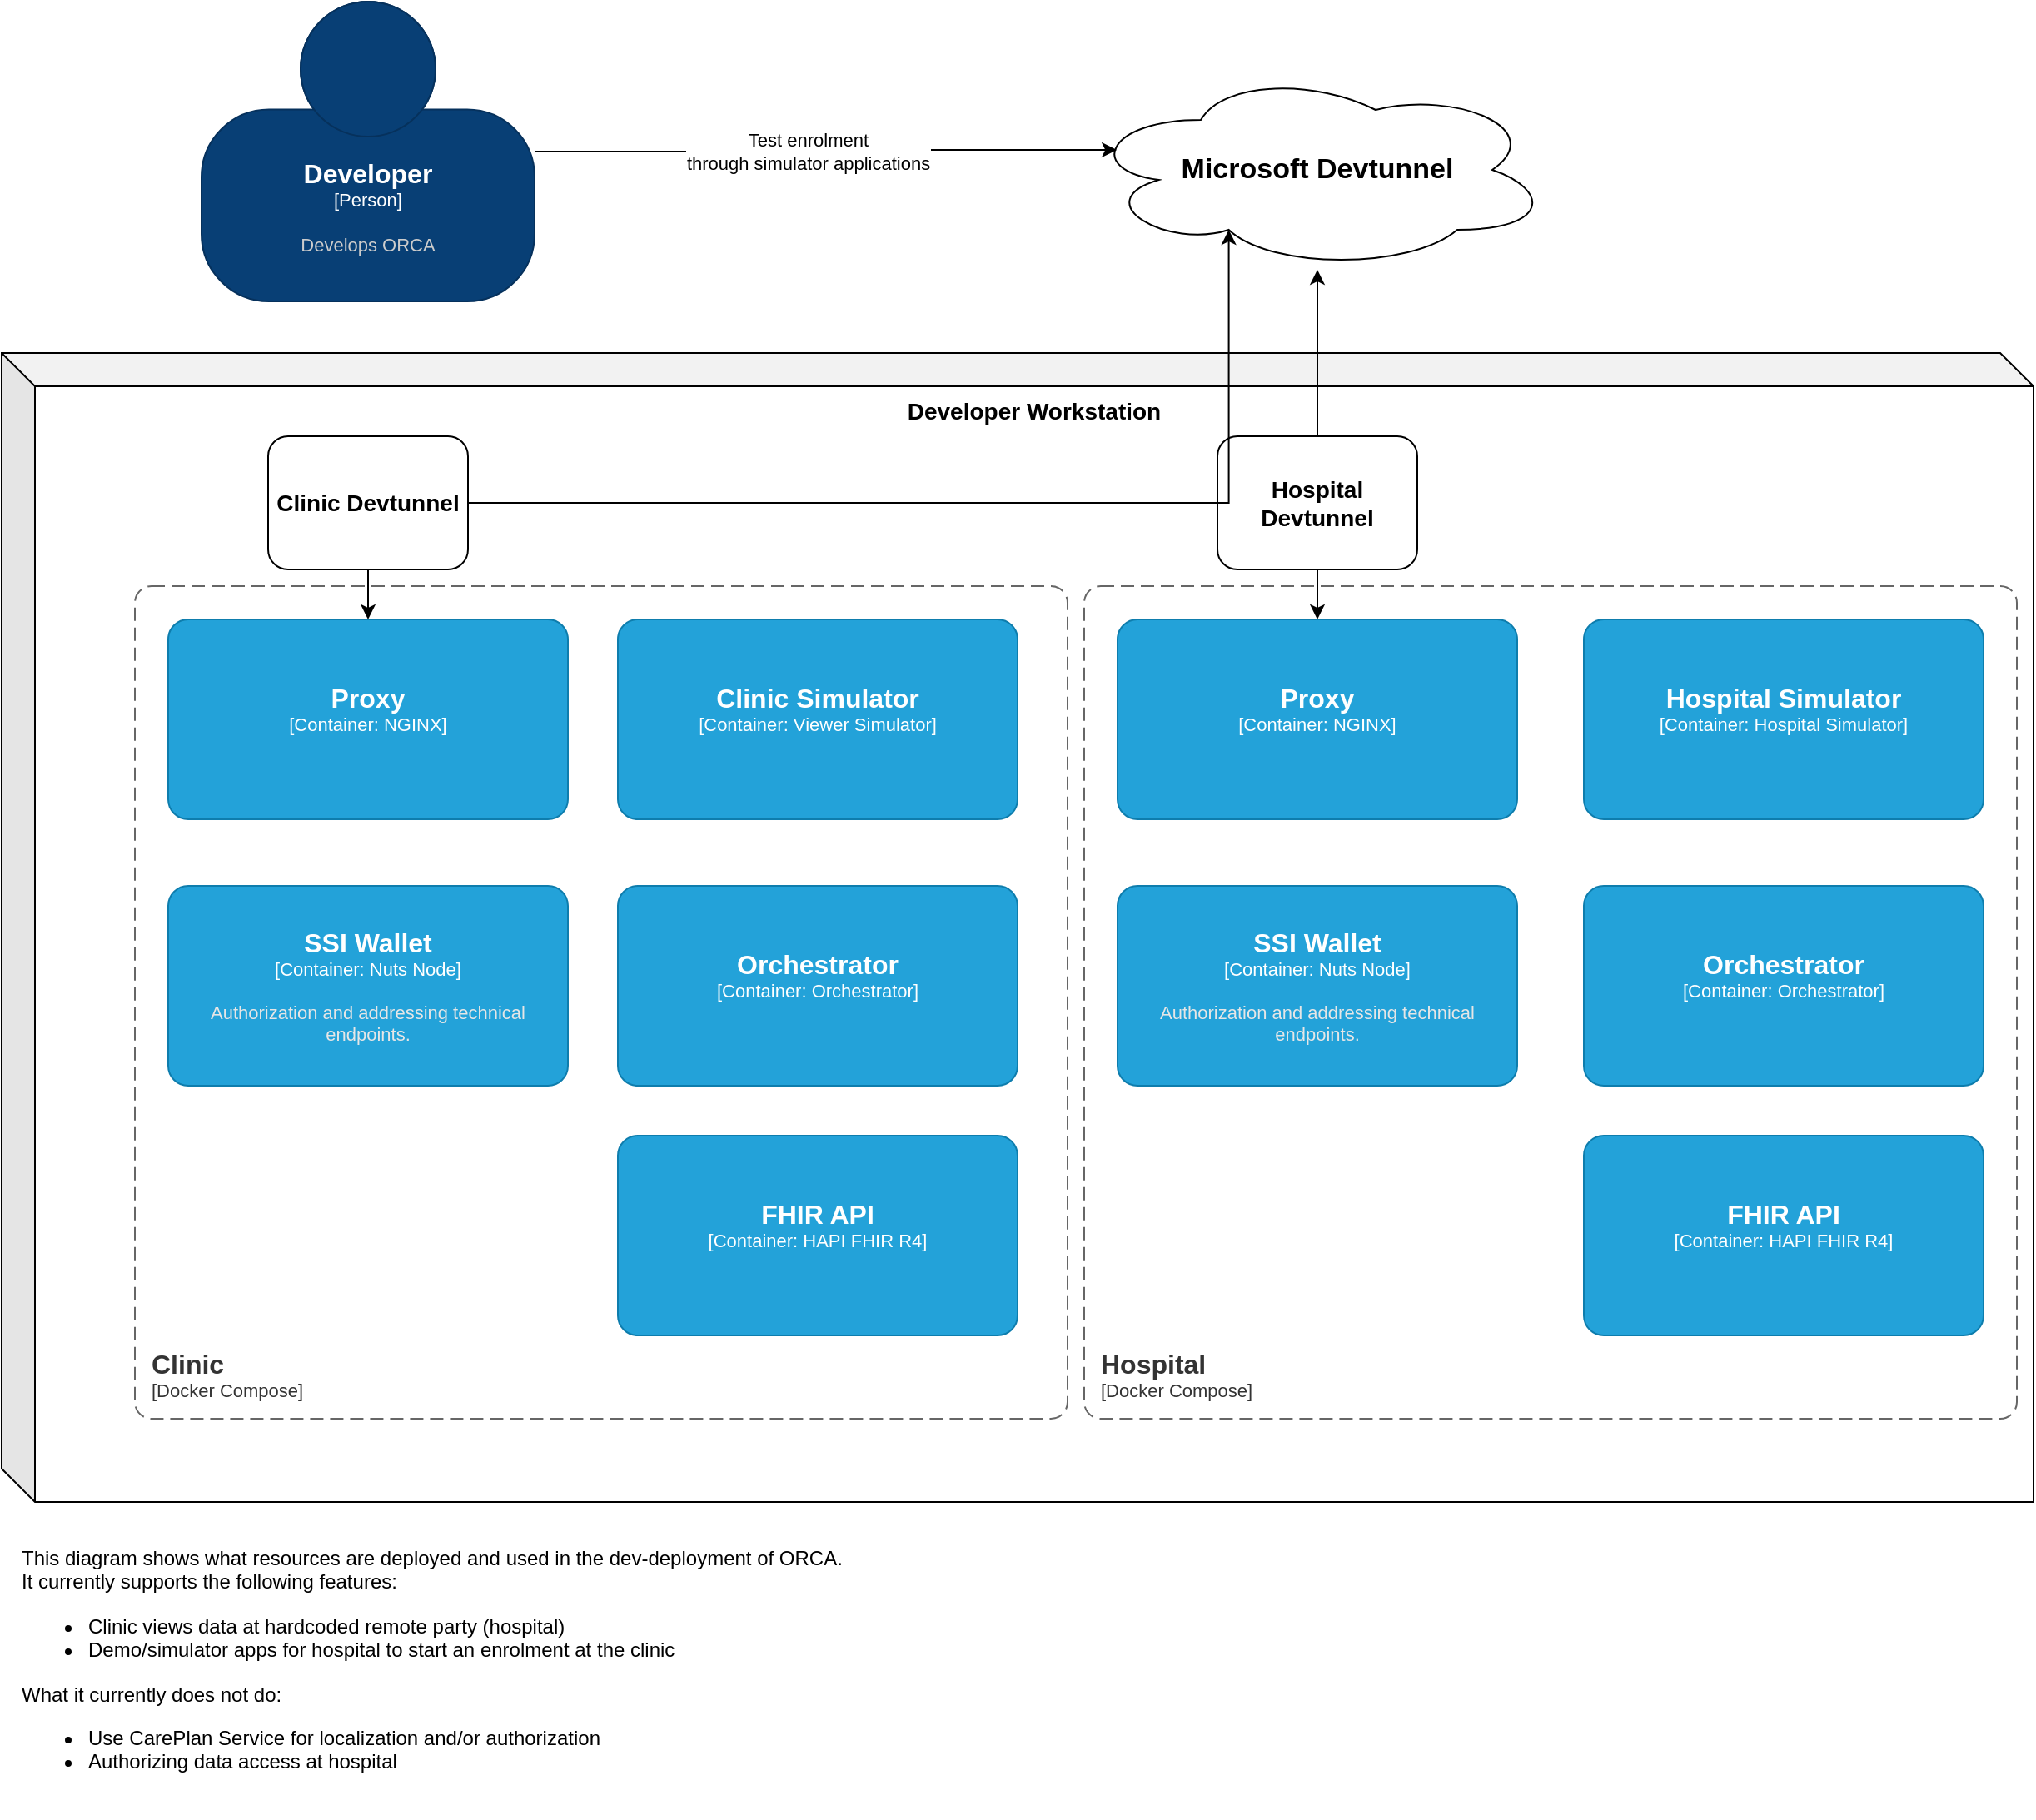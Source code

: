 <mxfile version="24.6.4" type="device">
  <diagram name="ORCA Dev Deployment" id="KFpIIOAOzxwu-xLGHBJ7">
    <mxGraphModel dx="2405" dy="2197" grid="1" gridSize="10" guides="1" tooltips="1" connect="1" arrows="1" fold="1" page="1" pageScale="1" pageWidth="827" pageHeight="1169" math="0" shadow="0">
      <root>
        <mxCell id="4b0qa3zkEUUkzy0Bb4p2-0" />
        <mxCell id="4b0qa3zkEUUkzy0Bb4p2-1" parent="4b0qa3zkEUUkzy0Bb4p2-0" />
        <mxCell id="dyh5tfgS4Bt14PRK0usx-27" value="&lt;b&gt;&lt;font style=&quot;font-size: 14px;&quot;&gt;Developer Workstation&lt;/font&gt;&lt;/b&gt;" style="shape=cube;whiteSpace=wrap;html=1;boundedLbl=1;backgroundOutline=1;darkOpacity=0.05;darkOpacity2=0.1;verticalAlign=top;" parent="4b0qa3zkEUUkzy0Bb4p2-1" vertex="1">
          <mxGeometry x="-70" y="80" width="1220" height="690" as="geometry" />
        </mxCell>
        <object placeholders="1" c4Name="Clinic" c4Type="SystemScopeBoundary" c4Application="Docker Compose" label="&lt;font style=&quot;font-size: 16px&quot;&gt;&lt;b&gt;&lt;div style=&quot;text-align: left&quot;&gt;%c4Name%&lt;/div&gt;&lt;/b&gt;&lt;/font&gt;&lt;div style=&quot;text-align: left&quot;&gt;[%c4Application%]&lt;/div&gt;" id="dyh5tfgS4Bt14PRK0usx-0">
          <mxCell style="rounded=1;fontSize=11;whiteSpace=wrap;html=1;dashed=1;arcSize=20;fillColor=none;strokeColor=#666666;fontColor=#333333;labelBackgroundColor=none;align=left;verticalAlign=bottom;labelBorderColor=none;spacingTop=0;spacing=10;dashPattern=8 4;metaEdit=1;rotatable=0;perimeter=rectanglePerimeter;noLabel=0;labelPadding=0;allowArrows=0;connectable=0;expand=0;recursiveResize=0;editable=1;pointerEvents=0;absoluteArcSize=1;points=[[0.25,0,0],[0.5,0,0],[0.75,0,0],[1,0.25,0],[1,0.5,0],[1,0.75,0],[0.75,1,0],[0.5,1,0],[0.25,1,0],[0,0.75,0],[0,0.5,0],[0,0.25,0]];" parent="4b0qa3zkEUUkzy0Bb4p2-1" vertex="1">
            <mxGeometry x="10" y="220" width="560" height="500" as="geometry" />
          </mxCell>
        </object>
        <object placeholders="1" c4Name="SSI Wallet" c4Type="Container" c4Technology="Nuts Node" c4Description="Authorization and addressing technical endpoints." label="&lt;font style=&quot;font-size: 16px&quot;&gt;&lt;b&gt;%c4Name%&lt;/b&gt;&lt;/font&gt;&lt;div&gt;[%c4Type%: %c4Technology%]&lt;/div&gt;&lt;br&gt;&lt;div&gt;&lt;font style=&quot;font-size: 11px&quot;&gt;&lt;font color=&quot;#E6E6E6&quot;&gt;%c4Description%&lt;/font&gt;&lt;/div&gt;" id="dyh5tfgS4Bt14PRK0usx-1">
          <mxCell style="rounded=1;whiteSpace=wrap;html=1;fontSize=11;labelBackgroundColor=none;fillColor=#23A2D9;fontColor=#ffffff;align=center;arcSize=10;strokeColor=#0E7DAD;metaEdit=1;resizable=0;points=[[0.25,0,0],[0.5,0,0],[0.75,0,0],[1,0.25,0],[1,0.5,0],[1,0.75,0],[0.75,1,0],[0.5,1,0],[0.25,1,0],[0,0.75,0],[0,0.5,0],[0,0.25,0]];" parent="4b0qa3zkEUUkzy0Bb4p2-1" vertex="1">
            <mxGeometry x="30" y="400" width="240" height="120" as="geometry" />
          </mxCell>
        </object>
        <object placeholders="1" c4Name="Proxy" c4Type="Container" c4Technology="NGINX" c4Description="" label="&lt;font style=&quot;font-size: 16px&quot;&gt;&lt;b&gt;%c4Name%&lt;/b&gt;&lt;/font&gt;&lt;div&gt;[%c4Type%: %c4Technology%]&lt;/div&gt;&lt;br&gt;&lt;div&gt;&lt;font style=&quot;font-size: 11px&quot;&gt;&lt;font color=&quot;#E6E6E6&quot;&gt;%c4Description%&lt;/font&gt;&lt;/div&gt;" id="dyh5tfgS4Bt14PRK0usx-2">
          <mxCell style="rounded=1;whiteSpace=wrap;html=1;fontSize=11;labelBackgroundColor=none;fillColor=#23A2D9;fontColor=#ffffff;align=center;arcSize=10;strokeColor=#0E7DAD;metaEdit=1;resizable=0;points=[[0.25,0,0],[0.5,0,0],[0.75,0,0],[1,0.25,0],[1,0.5,0],[1,0.75,0],[0.75,1,0],[0.5,1,0],[0.25,1,0],[0,0.75,0],[0,0.5,0],[0,0.25,0]];" parent="4b0qa3zkEUUkzy0Bb4p2-1" vertex="1">
            <mxGeometry x="30" y="240" width="240" height="120" as="geometry" />
          </mxCell>
        </object>
        <object placeholders="1" c4Name="Clinic Simulator" c4Type="Container" c4Technology="Viewer Simulator" c4Description="" label="&lt;font style=&quot;font-size: 16px&quot;&gt;&lt;b&gt;%c4Name%&lt;/b&gt;&lt;/font&gt;&lt;div&gt;[%c4Type%: %c4Technology%]&lt;/div&gt;&lt;br&gt;&lt;div&gt;&lt;font style=&quot;font-size: 11px&quot;&gt;&lt;font color=&quot;#E6E6E6&quot;&gt;%c4Description%&lt;/font&gt;&lt;/div&gt;" id="dyh5tfgS4Bt14PRK0usx-5">
          <mxCell style="rounded=1;whiteSpace=wrap;html=1;fontSize=11;labelBackgroundColor=none;fillColor=#23A2D9;fontColor=#ffffff;align=center;arcSize=10;strokeColor=#0E7DAD;metaEdit=1;resizable=0;points=[[0.25,0,0],[0.5,0,0],[0.75,0,0],[1,0.25,0],[1,0.5,0],[1,0.75,0],[0.75,1,0],[0.5,1,0],[0.25,1,0],[0,0.75,0],[0,0.5,0],[0,0.25,0]];" parent="4b0qa3zkEUUkzy0Bb4p2-1" vertex="1">
            <mxGeometry x="300" y="240" width="240" height="120" as="geometry" />
          </mxCell>
        </object>
        <mxCell id="dyh5tfgS4Bt14PRK0usx-11" value="" style="edgeStyle=orthogonalEdgeStyle;rounded=0;orthogonalLoop=1;jettySize=auto;html=1;exitX=0.5;exitY=1;exitDx=0;exitDy=0;" parent="4b0qa3zkEUUkzy0Bb4p2-1" source="oKQizp4lSFSgLybBTzGS-0" target="dyh5tfgS4Bt14PRK0usx-2" edge="1">
          <mxGeometry relative="1" as="geometry">
            <mxPoint x="150" y="210" as="sourcePoint" />
          </mxGeometry>
        </mxCell>
        <object placeholders="1" c4Name="Hospital" c4Type="SystemScopeBoundary" c4Application="Docker Compose" label="&lt;font style=&quot;font-size: 16px&quot;&gt;&lt;b&gt;&lt;div style=&quot;text-align: left&quot;&gt;%c4Name%&lt;/div&gt;&lt;/b&gt;&lt;/font&gt;&lt;div style=&quot;text-align: left&quot;&gt;[%c4Application%]&lt;/div&gt;" id="dyh5tfgS4Bt14PRK0usx-12">
          <mxCell style="rounded=1;fontSize=11;whiteSpace=wrap;html=1;dashed=1;arcSize=20;fillColor=none;strokeColor=#666666;fontColor=#333333;labelBackgroundColor=none;align=left;verticalAlign=bottom;labelBorderColor=none;spacingTop=0;spacing=10;dashPattern=8 4;metaEdit=1;rotatable=0;perimeter=rectanglePerimeter;noLabel=0;labelPadding=0;allowArrows=0;connectable=0;expand=0;recursiveResize=0;editable=1;pointerEvents=0;absoluteArcSize=1;points=[[0.25,0,0],[0.5,0,0],[0.75,0,0],[1,0.25,0],[1,0.5,0],[1,0.75,0],[0.75,1,0],[0.5,1,0],[0.25,1,0],[0,0.75,0],[0,0.5,0],[0,0.25,0]];" parent="4b0qa3zkEUUkzy0Bb4p2-1" vertex="1">
            <mxGeometry x="580" y="220" width="560" height="500" as="geometry" />
          </mxCell>
        </object>
        <object placeholders="1" c4Name="SSI Wallet" c4Type="Container" c4Technology="Nuts Node" c4Description="Authorization and addressing technical endpoints." label="&lt;font style=&quot;font-size: 16px&quot;&gt;&lt;b&gt;%c4Name%&lt;/b&gt;&lt;/font&gt;&lt;div&gt;[%c4Type%: %c4Technology%]&lt;/div&gt;&lt;br&gt;&lt;div&gt;&lt;font style=&quot;font-size: 11px&quot;&gt;&lt;font color=&quot;#E6E6E6&quot;&gt;%c4Description%&lt;/font&gt;&lt;/div&gt;" id="dyh5tfgS4Bt14PRK0usx-13">
          <mxCell style="rounded=1;whiteSpace=wrap;html=1;fontSize=11;labelBackgroundColor=none;fillColor=#23A2D9;fontColor=#ffffff;align=center;arcSize=10;strokeColor=#0E7DAD;metaEdit=1;resizable=0;points=[[0.25,0,0],[0.5,0,0],[0.75,0,0],[1,0.25,0],[1,0.5,0],[1,0.75,0],[0.75,1,0],[0.5,1,0],[0.25,1,0],[0,0.75,0],[0,0.5,0],[0,0.25,0]];" parent="4b0qa3zkEUUkzy0Bb4p2-1" vertex="1">
            <mxGeometry x="600" y="400" width="240" height="120" as="geometry" />
          </mxCell>
        </object>
        <object placeholders="1" c4Name="Proxy" c4Type="Container" c4Technology="NGINX" c4Description="" label="&lt;font style=&quot;font-size: 16px&quot;&gt;&lt;b&gt;%c4Name%&lt;/b&gt;&lt;/font&gt;&lt;div&gt;[%c4Type%: %c4Technology%]&lt;/div&gt;&lt;br&gt;&lt;div&gt;&lt;font style=&quot;font-size: 11px&quot;&gt;&lt;font color=&quot;#E6E6E6&quot;&gt;%c4Description%&lt;/font&gt;&lt;/div&gt;" id="dyh5tfgS4Bt14PRK0usx-16">
          <mxCell style="rounded=1;whiteSpace=wrap;html=1;fontSize=11;labelBackgroundColor=none;fillColor=#23A2D9;fontColor=#ffffff;align=center;arcSize=10;strokeColor=#0E7DAD;metaEdit=1;resizable=0;points=[[0.25,0,0],[0.5,0,0],[0.75,0,0],[1,0.25,0],[1,0.5,0],[1,0.75,0],[0.75,1,0],[0.5,1,0],[0.25,1,0],[0,0.75,0],[0,0.5,0],[0,0.25,0]];" parent="4b0qa3zkEUUkzy0Bb4p2-1" vertex="1">
            <mxGeometry x="600" y="240" width="240" height="120" as="geometry" />
          </mxCell>
        </object>
        <mxCell id="dyh5tfgS4Bt14PRK0usx-18" value="" style="edgeStyle=orthogonalEdgeStyle;rounded=0;orthogonalLoop=1;jettySize=auto;html=1;exitX=0.5;exitY=1;exitDx=0;exitDy=0;" parent="4b0qa3zkEUUkzy0Bb4p2-1" source="oKQizp4lSFSgLybBTzGS-1" target="dyh5tfgS4Bt14PRK0usx-16" edge="1">
          <mxGeometry relative="1" as="geometry" />
        </mxCell>
        <mxCell id="dyh5tfgS4Bt14PRK0usx-19" value="&lt;div style=&quot;font-size: 17px;&quot;&gt;Microsoft Devtunnel&lt;/div&gt;" style="ellipse;shape=cloud;whiteSpace=wrap;html=1;fontStyle=1;fontSize=17;" parent="4b0qa3zkEUUkzy0Bb4p2-1" vertex="1">
          <mxGeometry x="580" y="-90" width="280" height="120" as="geometry" />
        </mxCell>
        <mxCell id="dyh5tfgS4Bt14PRK0usx-24" value="" style="edgeStyle=orthogonalEdgeStyle;rounded=0;orthogonalLoop=1;jettySize=auto;html=1;entryX=0.07;entryY=0.4;entryDx=0;entryDy=0;entryPerimeter=0;" parent="4b0qa3zkEUUkzy0Bb4p2-1" source="dyh5tfgS4Bt14PRK0usx-22" target="dyh5tfgS4Bt14PRK0usx-19" edge="1">
          <mxGeometry relative="1" as="geometry" />
        </mxCell>
        <mxCell id="dyh5tfgS4Bt14PRK0usx-25" value="Test enrolment&lt;div&gt;through simulator applications&lt;/div&gt;" style="edgeLabel;html=1;align=center;verticalAlign=middle;resizable=0;points=[];" parent="dyh5tfgS4Bt14PRK0usx-24" vertex="1" connectable="0">
          <mxGeometry x="0.2" y="1" relative="1" as="geometry">
            <mxPoint x="-46" y="2" as="offset" />
          </mxGeometry>
        </mxCell>
        <object placeholders="1" c4Name="Developer" c4Type="Person" c4Description="Develops ORCA" label="&lt;font style=&quot;font-size: 16px&quot;&gt;&lt;b&gt;%c4Name%&lt;/b&gt;&lt;/font&gt;&lt;div&gt;[%c4Type%]&lt;/div&gt;&lt;br&gt;&lt;div&gt;&lt;font style=&quot;font-size: 11px&quot;&gt;&lt;font color=&quot;#cccccc&quot;&gt;%c4Description%&lt;/font&gt;&lt;/div&gt;" id="dyh5tfgS4Bt14PRK0usx-22">
          <mxCell style="html=1;fontSize=11;dashed=0;whiteSpace=wrap;fillColor=#083F75;strokeColor=#06315C;fontColor=#ffffff;shape=mxgraph.c4.person2;align=center;metaEdit=1;points=[[0.5,0,0],[1,0.5,0],[1,0.75,0],[0.75,1,0],[0.5,1,0],[0.25,1,0],[0,0.75,0],[0,0.5,0]];resizable=0;" parent="4b0qa3zkEUUkzy0Bb4p2-1" vertex="1">
            <mxGeometry x="50" y="-131" width="200" height="180" as="geometry" />
          </mxCell>
        </object>
        <mxCell id="dyh5tfgS4Bt14PRK0usx-26" value="This diagram shows what resources are deployed and used in the dev-deployment of ORCA.&lt;div&gt;It currently supports the following features:&lt;/div&gt;&lt;div&gt;&lt;ul&gt;&lt;li&gt;Clinic views data at hardcoded remote party (hospital)&lt;/li&gt;&lt;li&gt;Demo/simulator apps for hospital to start an enrolment at the clinic&lt;/li&gt;&lt;/ul&gt;&lt;div&gt;What it currently does not do:&lt;/div&gt;&lt;/div&gt;&lt;div&gt;&lt;ul&gt;&lt;li&gt;Use CarePlan Service for localization and/or authorization&lt;/li&gt;&lt;li&gt;Authorizing data access at hospital&lt;/li&gt;&lt;/ul&gt;&lt;/div&gt;" style="text;html=1;align=left;verticalAlign=top;whiteSpace=wrap;rounded=0;" parent="4b0qa3zkEUUkzy0Bb4p2-1" vertex="1">
          <mxGeometry x="-60" y="790" width="520" height="170" as="geometry" />
        </mxCell>
        <mxCell id="oKQizp4lSFSgLybBTzGS-0" value="Clinic Devtunnel" style="rounded=1;whiteSpace=wrap;html=1;fontStyle=1;fontSize=14;" parent="4b0qa3zkEUUkzy0Bb4p2-1" vertex="1">
          <mxGeometry x="90" y="130" width="120" height="80" as="geometry" />
        </mxCell>
        <mxCell id="oKQizp4lSFSgLybBTzGS-3" value="" style="edgeStyle=orthogonalEdgeStyle;rounded=0;orthogonalLoop=1;jettySize=auto;html=1;" parent="4b0qa3zkEUUkzy0Bb4p2-1" source="oKQizp4lSFSgLybBTzGS-1" target="dyh5tfgS4Bt14PRK0usx-19" edge="1">
          <mxGeometry relative="1" as="geometry" />
        </mxCell>
        <mxCell id="oKQizp4lSFSgLybBTzGS-1" value="Hospital Devtunnel" style="rounded=1;whiteSpace=wrap;html=1;fontStyle=1;fontSize=14;" parent="4b0qa3zkEUUkzy0Bb4p2-1" vertex="1">
          <mxGeometry x="660" y="130" width="120" height="80" as="geometry" />
        </mxCell>
        <mxCell id="oKQizp4lSFSgLybBTzGS-4" value="" style="edgeStyle=orthogonalEdgeStyle;rounded=0;orthogonalLoop=1;jettySize=auto;html=1;entryX=0.31;entryY=0.8;entryDx=0;entryDy=0;entryPerimeter=0;exitX=1;exitY=0.5;exitDx=0;exitDy=0;" parent="4b0qa3zkEUUkzy0Bb4p2-1" source="oKQizp4lSFSgLybBTzGS-0" target="dyh5tfgS4Bt14PRK0usx-19" edge="1">
          <mxGeometry relative="1" as="geometry">
            <mxPoint x="730" y="140" as="sourcePoint" />
            <mxPoint x="730" y="40" as="targetPoint" />
          </mxGeometry>
        </mxCell>
        <object placeholders="1" c4Name="Orchestrator" c4Type="Container" c4Technology="Orchestrator" c4Description="" label="&lt;font style=&quot;font-size: 16px&quot;&gt;&lt;b&gt;%c4Name%&lt;/b&gt;&lt;/font&gt;&lt;div&gt;[%c4Type%: %c4Technology%]&lt;/div&gt;&lt;br&gt;&lt;div&gt;&lt;font style=&quot;font-size: 11px&quot;&gt;&lt;font color=&quot;#E6E6E6&quot;&gt;%c4Description%&lt;/font&gt;&lt;/div&gt;" id="XUcknfSPeZOGjDg4y7Dg-2">
          <mxCell style="rounded=1;whiteSpace=wrap;html=1;fontSize=11;labelBackgroundColor=none;fillColor=#23A2D9;fontColor=#ffffff;align=center;arcSize=10;strokeColor=#0E7DAD;metaEdit=1;resizable=0;points=[[0.25,0,0],[0.5,0,0],[0.75,0,0],[1,0.25,0],[1,0.5,0],[1,0.75,0],[0.75,1,0],[0.5,1,0],[0.25,1,0],[0,0.75,0],[0,0.5,0],[0,0.25,0]];" vertex="1" parent="4b0qa3zkEUUkzy0Bb4p2-1">
            <mxGeometry x="300" y="400" width="240" height="120" as="geometry" />
          </mxCell>
        </object>
        <object placeholders="1" c4Name="FHIR API" c4Type="Container" c4Technology="HAPI FHIR R4" c4Description="" label="&lt;font style=&quot;font-size: 16px&quot;&gt;&lt;b&gt;%c4Name%&lt;/b&gt;&lt;/font&gt;&lt;div&gt;[%c4Type%: %c4Technology%]&lt;/div&gt;&lt;br&gt;&lt;div&gt;&lt;font style=&quot;font-size: 11px&quot;&gt;&lt;font color=&quot;#E6E6E6&quot;&gt;%c4Description%&lt;/font&gt;&lt;/div&gt;" id="XUcknfSPeZOGjDg4y7Dg-4">
          <mxCell style="rounded=1;whiteSpace=wrap;html=1;fontSize=11;labelBackgroundColor=none;fillColor=#23A2D9;fontColor=#ffffff;align=center;arcSize=10;strokeColor=#0E7DAD;metaEdit=1;resizable=0;points=[[0.25,0,0],[0.5,0,0],[0.75,0,0],[1,0.25,0],[1,0.5,0],[1,0.75,0],[0.75,1,0],[0.5,1,0],[0.25,1,0],[0,0.75,0],[0,0.5,0],[0,0.25,0]];" vertex="1" parent="4b0qa3zkEUUkzy0Bb4p2-1">
            <mxGeometry x="300" y="550" width="240" height="120" as="geometry" />
          </mxCell>
        </object>
        <object placeholders="1" c4Name="FHIR API" c4Type="Container" c4Technology="HAPI FHIR R4" c4Description="" label="&lt;font style=&quot;font-size: 16px&quot;&gt;&lt;b&gt;%c4Name%&lt;/b&gt;&lt;/font&gt;&lt;div&gt;[%c4Type%: %c4Technology%]&lt;/div&gt;&lt;br&gt;&lt;div&gt;&lt;font style=&quot;font-size: 11px&quot;&gt;&lt;font color=&quot;#E6E6E6&quot;&gt;%c4Description%&lt;/font&gt;&lt;/div&gt;" id="XUcknfSPeZOGjDg4y7Dg-6">
          <mxCell style="rounded=1;whiteSpace=wrap;html=1;fontSize=11;labelBackgroundColor=none;fillColor=#23A2D9;fontColor=#ffffff;align=center;arcSize=10;strokeColor=#0E7DAD;metaEdit=1;resizable=0;points=[[0.25,0,0],[0.5,0,0],[0.75,0,0],[1,0.25,0],[1,0.5,0],[1,0.75,0],[0.75,1,0],[0.5,1,0],[0.25,1,0],[0,0.75,0],[0,0.5,0],[0,0.25,0]];" vertex="1" parent="4b0qa3zkEUUkzy0Bb4p2-1">
            <mxGeometry x="880" y="550" width="240" height="120" as="geometry" />
          </mxCell>
        </object>
        <object placeholders="1" c4Name="Hospital Simulator" c4Type="Container" c4Technology="Hospital Simulator" c4Description="" label="&lt;font style=&quot;font-size: 16px&quot;&gt;&lt;b&gt;%c4Name%&lt;/b&gt;&lt;/font&gt;&lt;div&gt;[%c4Type%: %c4Technology%]&lt;/div&gt;&lt;br&gt;&lt;div&gt;&lt;font style=&quot;font-size: 11px&quot;&gt;&lt;font color=&quot;#E6E6E6&quot;&gt;%c4Description%&lt;/font&gt;&lt;/div&gt;" id="XUcknfSPeZOGjDg4y7Dg-7">
          <mxCell style="rounded=1;whiteSpace=wrap;html=1;fontSize=11;labelBackgroundColor=none;fillColor=#23A2D9;fontColor=#ffffff;align=center;arcSize=10;strokeColor=#0E7DAD;metaEdit=1;resizable=0;points=[[0.25,0,0],[0.5,0,0],[0.75,0,0],[1,0.25,0],[1,0.5,0],[1,0.75,0],[0.75,1,0],[0.5,1,0],[0.25,1,0],[0,0.75,0],[0,0.5,0],[0,0.25,0]];" vertex="1" parent="4b0qa3zkEUUkzy0Bb4p2-1">
            <mxGeometry x="880" y="240" width="240" height="120" as="geometry" />
          </mxCell>
        </object>
        <object placeholders="1" c4Name="Orchestrator" c4Type="Container" c4Technology="Orchestrator" c4Description="" label="&lt;font style=&quot;font-size: 16px&quot;&gt;&lt;b&gt;%c4Name%&lt;/b&gt;&lt;/font&gt;&lt;div&gt;[%c4Type%: %c4Technology%]&lt;/div&gt;&lt;br&gt;&lt;div&gt;&lt;font style=&quot;font-size: 11px&quot;&gt;&lt;font color=&quot;#E6E6E6&quot;&gt;%c4Description%&lt;/font&gt;&lt;/div&gt;" id="XUcknfSPeZOGjDg4y7Dg-8">
          <mxCell style="rounded=1;whiteSpace=wrap;html=1;fontSize=11;labelBackgroundColor=none;fillColor=#23A2D9;fontColor=#ffffff;align=center;arcSize=10;strokeColor=#0E7DAD;metaEdit=1;resizable=0;points=[[0.25,0,0],[0.5,0,0],[0.75,0,0],[1,0.25,0],[1,0.5,0],[1,0.75,0],[0.75,1,0],[0.5,1,0],[0.25,1,0],[0,0.75,0],[0,0.5,0],[0,0.25,0]];" vertex="1" parent="4b0qa3zkEUUkzy0Bb4p2-1">
            <mxGeometry x="880" y="400" width="240" height="120" as="geometry" />
          </mxCell>
        </object>
      </root>
    </mxGraphModel>
  </diagram>
</mxfile>
